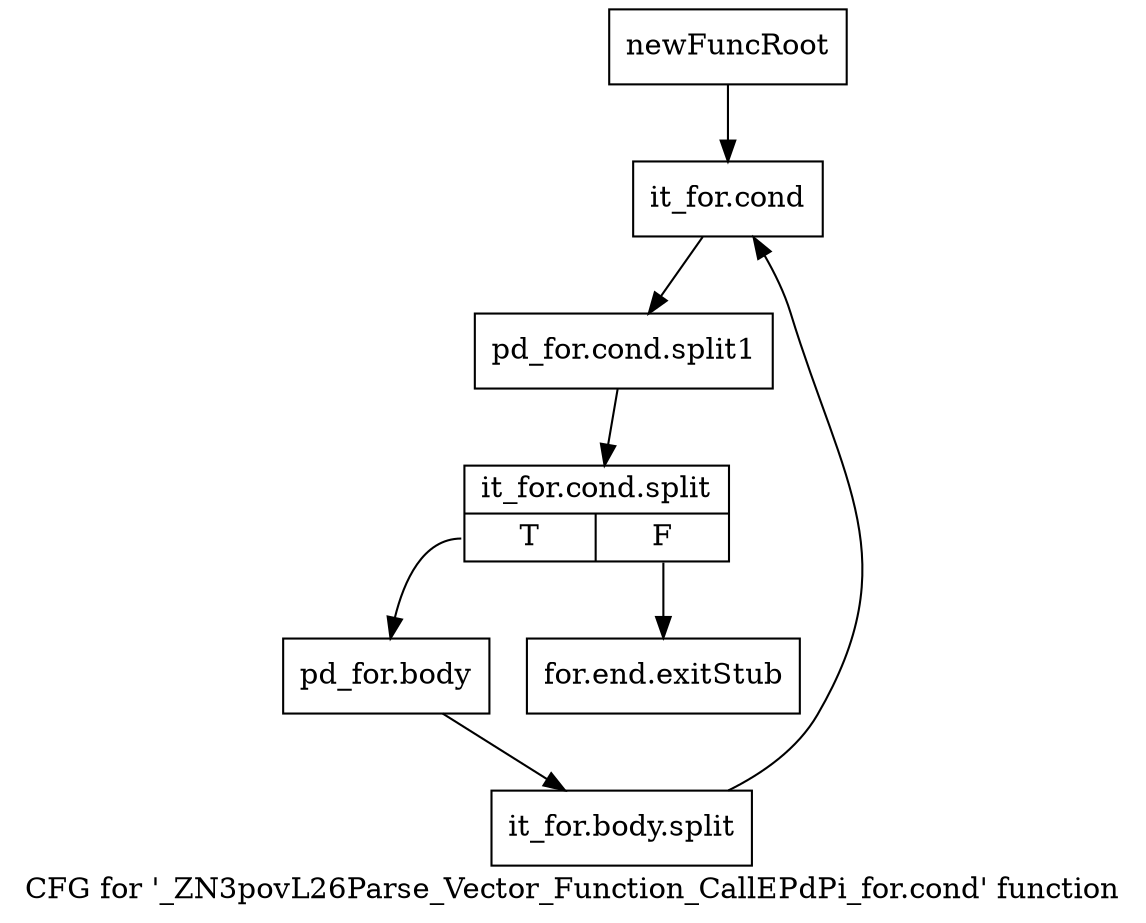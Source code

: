 digraph "CFG for '_ZN3povL26Parse_Vector_Function_CallEPdPi_for.cond' function" {
	label="CFG for '_ZN3povL26Parse_Vector_Function_CallEPdPi_for.cond' function";

	Node0x24131f0 [shape=record,label="{newFuncRoot}"];
	Node0x24131f0 -> Node0x2413290;
	Node0x2413240 [shape=record,label="{for.end.exitStub}"];
	Node0x2413290 [shape=record,label="{it_for.cond}"];
	Node0x2413290 -> Node0x3777600;
	Node0x3777600 [shape=record,label="{pd_for.cond.split1}"];
	Node0x3777600 -> Node0x375c820;
	Node0x375c820 [shape=record,label="{it_for.cond.split|{<s0>T|<s1>F}}"];
	Node0x375c820:s0 -> Node0x24132e0;
	Node0x375c820:s1 -> Node0x2413240;
	Node0x24132e0 [shape=record,label="{pd_for.body}"];
	Node0x24132e0 -> Node0x3776130;
	Node0x3776130 [shape=record,label="{it_for.body.split}"];
	Node0x3776130 -> Node0x2413290;
}
